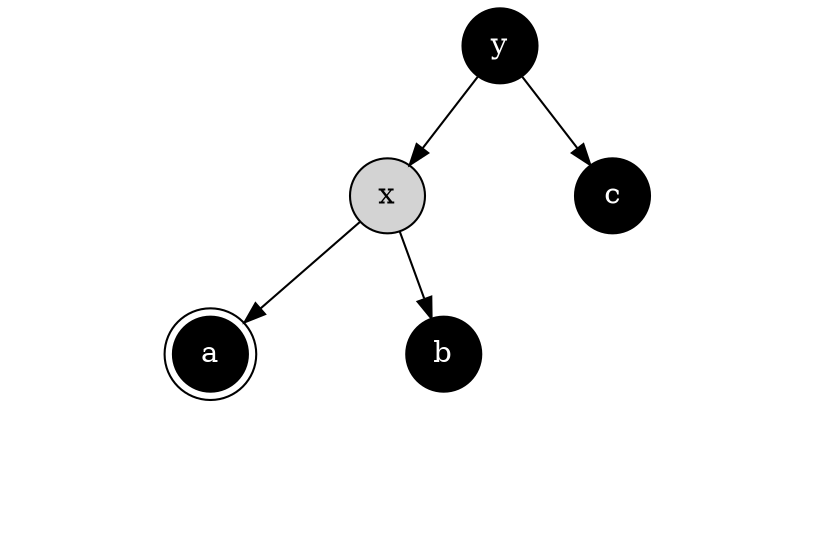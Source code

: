 digraph G{
	node[shape=circle]
	ay[label="y", style=filled, fillcolor=black, fontcolor=white];
	ax[label="x", style=filled, fillcolor=lightgray, fontcolor=black];
	aa[label="a", style=filled, fillcolor=black, fontcolor=white, peripheries=2];
	nilaal[label="", style=invis];
	nilaar[label="", style=invis];
	nilaam[label="", style=invis];
	aa->nilaal[style=invis];
	aa->nilaam[style=invis];
	aa->nilaar[style=invis];
	{rank=same nilaal->nilaam->nilaar[style=invis]}
	ab[label="b", style=filled, fillcolor=black, fontcolor=white];
	nilabl[label="", style=invis];
	nilabr[label="", style=invis];
	nilabm[label="", style=invis];
	ab->nilabl[style=invis];
	ab->nilabm[style=invis];
	ab->nilabr[style=invis];
	{rank=same nilabl->nilabm->nilabr[style=invis]}
	nilaxm[label="", style=invis];
	ax->aa
	ax->nilaxm[style=invis];
	ax->ab
	{rank=same aa->nilaxm->ab[style=invis]}
	ac[label="c", style=filled, fillcolor=black, fontcolor=white];
	nilacl[label="", style=invis];
	nilacr[label="", style=invis];
	nilacm[label="", style=invis];
	ac->nilacl[style=invis];
	ac->nilacm[style=invis];
	ac->nilacr[style=invis];
	{rank=same nilacl->nilacm->nilacr[style=invis]}
	nilaym[label="", style=invis];
	ay->ax
	ay->nilaym[style=invis];
	ay->ac
	{rank=same ax->nilaym->ac[style=invis]}
}